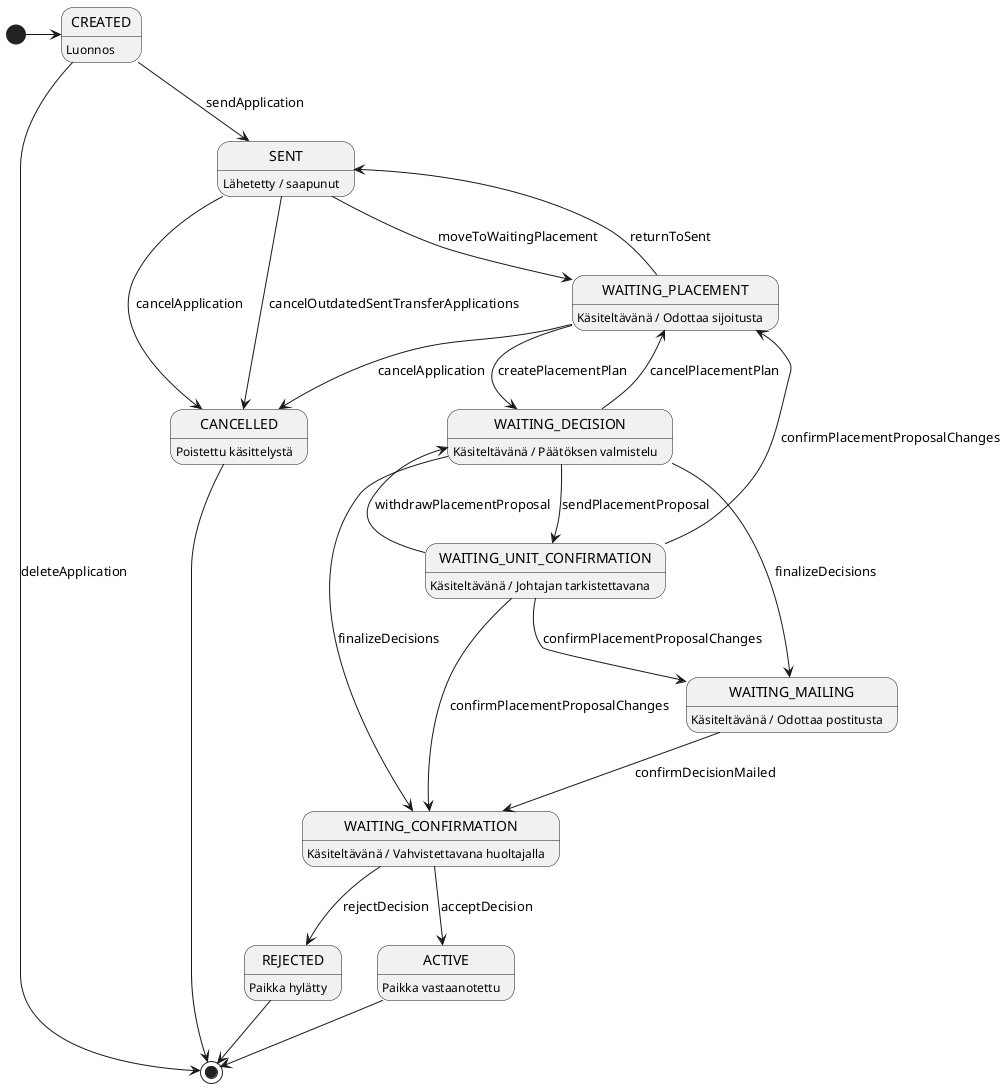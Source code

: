 ' SPDX-FileCopyrightText: 2017-2024 City of Espoo
'
' SPDX-License-Identifier: LGPL-2.1-or-later

@startuml evaka-application

[*] -> CREATED

state CREATED : Luonnos
state SENT : Lähetetty / saapunut
state WAITING_PLACEMENT : Käsiteltävänä / Odottaa sijoitusta
state WAITING_DECISION : Käsiteltävänä / Päätöksen valmistelu
state WAITING_UNIT_CONFIRMATION : Käsiteltävänä / Johtajan tarkistettavana
state WAITING_MAILING : Käsiteltävänä / Odottaa postitusta
state WAITING_CONFIRMATION : Käsiteltävänä / Vahvistettavana huoltajalla
state ACTIVE : Paikka vastaanotettu
state REJECTED : Paikka hylätty
state CANCELLED : Poistettu käsittelystä

CREATED --> SENT : sendApplication
WAITING_CONFIRMATION --> ACTIVE : acceptDecision
SENT --> CANCELLED : cancelApplication
WAITING_PLACEMENT --> CANCELLED : cancelApplication
WAITING_DECISION --> WAITING_PLACEMENT : cancelPlacementPlan
WAITING_MAILING --> WAITING_CONFIRMATION : confirmDecisionMailed
WAITING_PLACEMENT --> WAITING_DECISION : createPlacementPlan
WAITING_DECISION --> WAITING_CONFIRMATION : finalizeDecisions
WAITING_DECISION --> WAITING_MAILING : finalizeDecisions
WAITING_UNIT_CONFIRMATION --> WAITING_CONFIRMATION : confirmPlacementProposalChanges
WAITING_UNIT_CONFIRMATION --> WAITING_MAILING : confirmPlacementProposalChanges
WAITING_UNIT_CONFIRMATION --> WAITING_PLACEMENT : confirmPlacementProposalChanges
SENT --> WAITING_PLACEMENT : moveToWaitingPlacement
WAITING_CONFIRMATION --> REJECTED : rejectDecision
WAITING_PLACEMENT --> SENT : returnToSent
WAITING_DECISION --> WAITING_UNIT_CONFIRMATION : sendPlacementProposal
WAITING_UNIT_CONFIRMATION --> WAITING_DECISION : withdrawPlacementProposal

SENT --> CANCELLED : cancelOutdatedSentTransferApplications
CREATED --> [*] : deleteApplication

ACTIVE --> [*]
REJECTED --> [*]
CANCELLED --> [*]

@enduml
